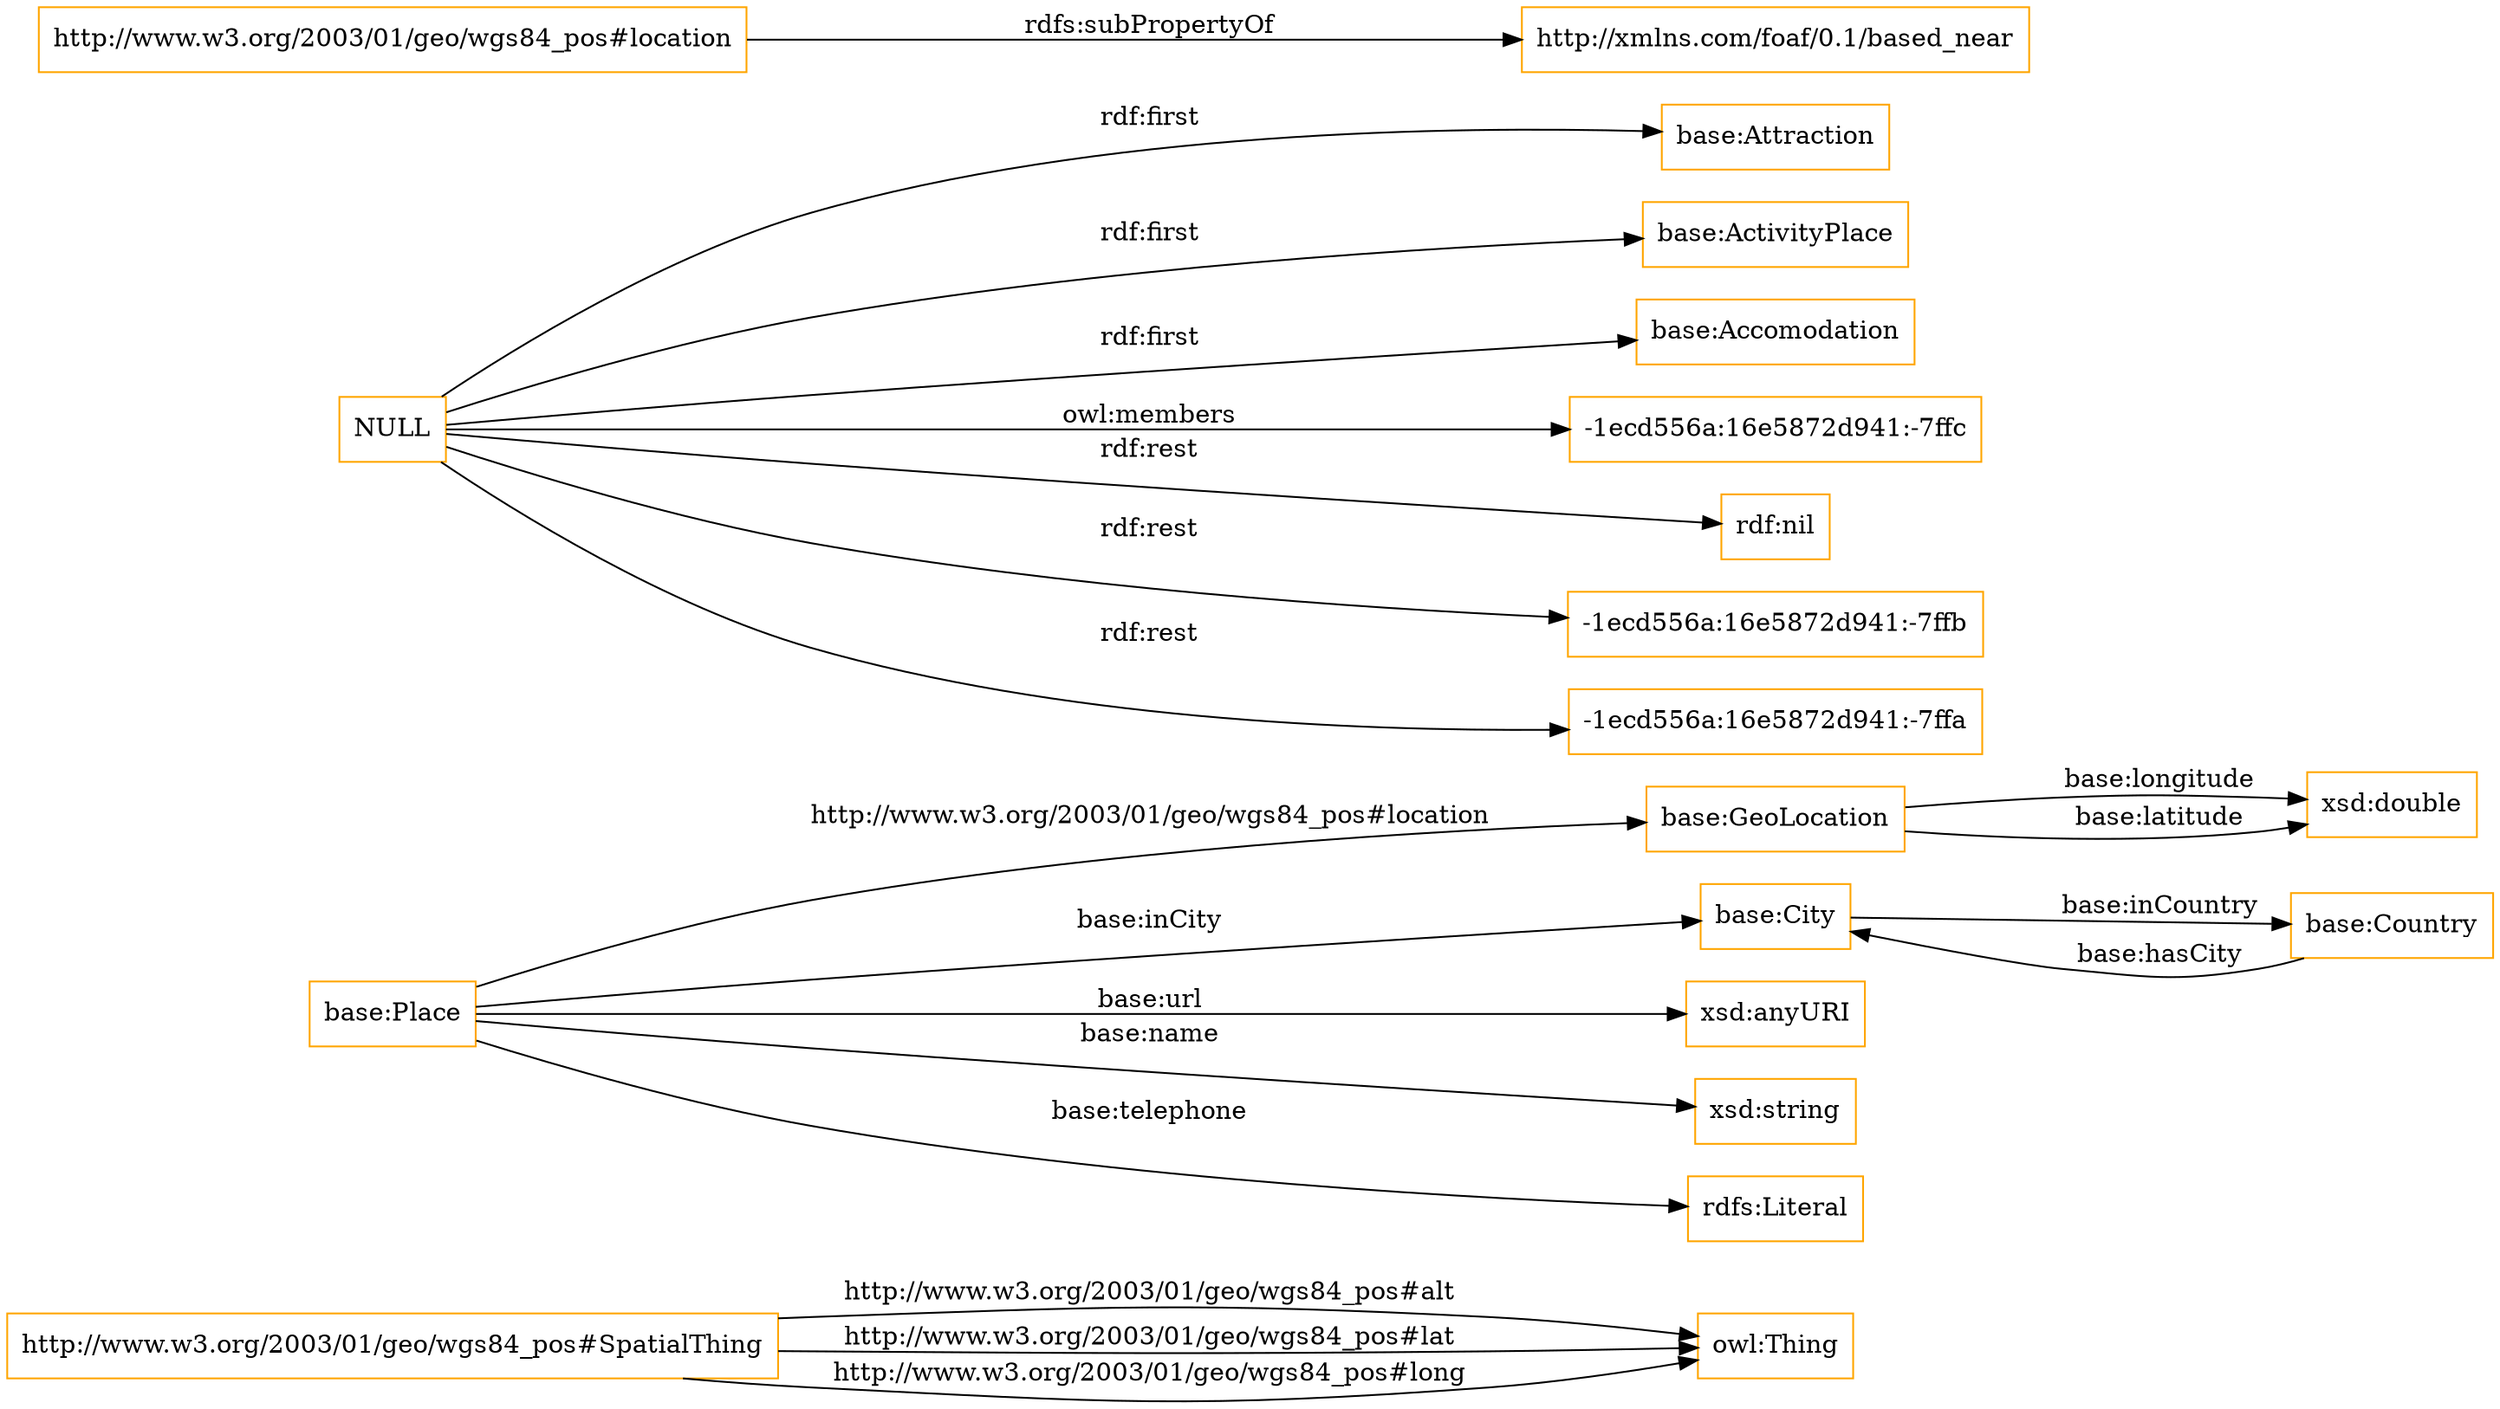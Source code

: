 digraph ar2dtool_diagram { 
rankdir=LR;
size="1501"
node [shape = rectangle, color="orange"]; "http://www.w3.org/2003/01/geo/wgs84_pos#SpatialThing" "base:Place" "base:GeoLocation" "base:Country" "base:City" "base:Attraction" "base:ActivityPlace" "base:Accomodation" ; /*classes style*/
	"http://www.w3.org/2003/01/geo/wgs84_pos#location" -> "http://xmlns.com/foaf/0.1/based_near" [ label = "rdfs:subPropertyOf" ];
	"NULL" -> "-1ecd556a:16e5872d941:-7ffc" [ label = "owl:members" ];
	"NULL" -> "rdf:nil" [ label = "rdf:rest" ];
	"NULL" -> "base:Attraction" [ label = "rdf:first" ];
	"NULL" -> "-1ecd556a:16e5872d941:-7ffb" [ label = "rdf:rest" ];
	"NULL" -> "base:Accomodation" [ label = "rdf:first" ];
	"NULL" -> "-1ecd556a:16e5872d941:-7ffa" [ label = "rdf:rest" ];
	"NULL" -> "base:ActivityPlace" [ label = "rdf:first" ];
	"base:Place" -> "xsd:anyURI" [ label = "base:url" ];
	"http://www.w3.org/2003/01/geo/wgs84_pos#SpatialThing" -> "owl:Thing" [ label = "http://www.w3.org/2003/01/geo/wgs84_pos#alt" ];
	"base:Country" -> "base:City" [ label = "base:hasCity" ];
	"base:Place" -> "base:GeoLocation" [ label = "http://www.w3.org/2003/01/geo/wgs84_pos#location" ];
	"http://www.w3.org/2003/01/geo/wgs84_pos#SpatialThing" -> "owl:Thing" [ label = "http://www.w3.org/2003/01/geo/wgs84_pos#lat" ];
	"base:Place" -> "base:City" [ label = "base:inCity" ];
	"http://www.w3.org/2003/01/geo/wgs84_pos#SpatialThing" -> "owl:Thing" [ label = "http://www.w3.org/2003/01/geo/wgs84_pos#long" ];
	"base:GeoLocation" -> "xsd:double" [ label = "base:longitude" ];
	"base:GeoLocation" -> "xsd:double" [ label = "base:latitude" ];
	"base:City" -> "base:Country" [ label = "base:inCountry" ];
	"base:Place" -> "xsd:string" [ label = "base:name" ];
	"base:Place" -> "rdfs:Literal" [ label = "base:telephone" ];

}
